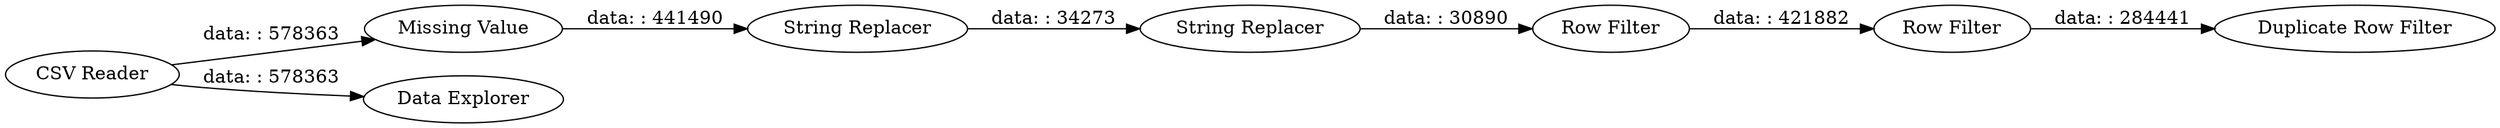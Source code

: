 digraph {
	"523200337297725418_6" [label="Row Filter"]
	"523200337297725418_8" [label="Duplicate Row Filter"]
	"523200337297725418_3" [label="Missing Value"]
	"523200337297725418_4" [label="String Replacer"]
	"523200337297725418_2" [label="Data Explorer"]
	"523200337297725418_1" [label="CSV Reader"]
	"523200337297725418_7" [label="Row Filter"]
	"523200337297725418_5" [label="String Replacer"]
	"523200337297725418_6" -> "523200337297725418_7" [label="data: : 421882"]
	"523200337297725418_3" -> "523200337297725418_4" [label="data: : 441490"]
	"523200337297725418_7" -> "523200337297725418_8" [label="data: : 284441"]
	"523200337297725418_1" -> "523200337297725418_3" [label="data: : 578363"]
	"523200337297725418_4" -> "523200337297725418_5" [label="data: : 34273"]
	"523200337297725418_5" -> "523200337297725418_6" [label="data: : 30890"]
	"523200337297725418_1" -> "523200337297725418_2" [label="data: : 578363"]
	rankdir=LR
}
